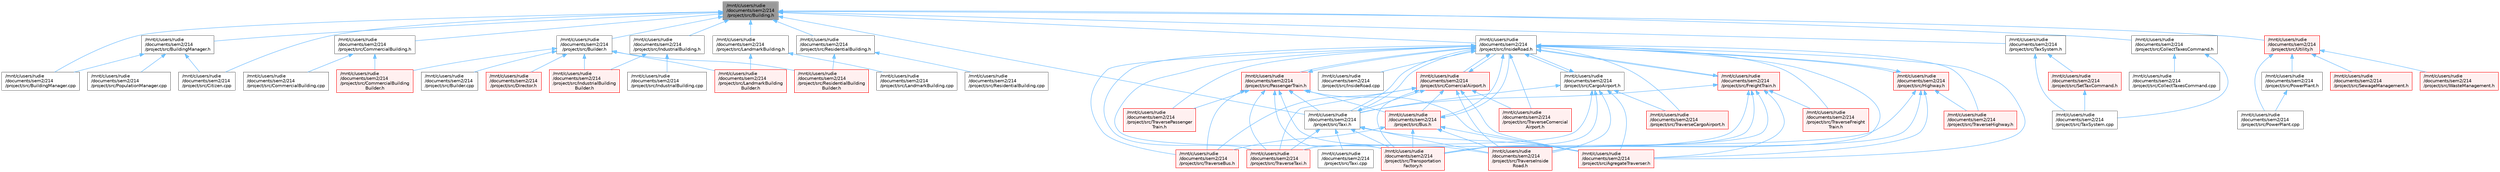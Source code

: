 digraph "/mnt/c/users/rudie/documents/sem2/214/project/src/Building.h"
{
 // LATEX_PDF_SIZE
  bgcolor="transparent";
  edge [fontname=Helvetica,fontsize=10,labelfontname=Helvetica,labelfontsize=10];
  node [fontname=Helvetica,fontsize=10,shape=box,height=0.2,width=0.4];
  Node1 [id="Node000001",label="/mnt/c/users/rudie\l/documents/sem2/214\l/project/src/Building.h",height=0.2,width=0.4,color="gray40", fillcolor="grey60", style="filled", fontcolor="black",tooltip="Definition of the Building class."];
  Node1 -> Node2 [id="edge107_Node000001_Node000002",dir="back",color="steelblue1",style="solid",tooltip=" "];
  Node2 [id="Node000002",label="/mnt/c/users/rudie\l/documents/sem2/214\l/project/src/Builder.h",height=0.2,width=0.4,color="grey40", fillcolor="white", style="filled",URL="$Builder_8h.html",tooltip="Definition of the Builder class."];
  Node2 -> Node3 [id="edge108_Node000002_Node000003",dir="back",color="steelblue1",style="solid",tooltip=" "];
  Node3 [id="Node000003",label="/mnt/c/users/rudie\l/documents/sem2/214\l/project/src/Builder.cpp",height=0.2,width=0.4,color="grey40", fillcolor="white", style="filled",URL="$Builder_8cpp.html",tooltip="Implementation of the Builder class."];
  Node2 -> Node4 [id="edge109_Node000002_Node000004",dir="back",color="steelblue1",style="solid",tooltip=" "];
  Node4 [id="Node000004",label="/mnt/c/users/rudie\l/documents/sem2/214\l/project/src/CommercialBuilding\lBuilder.h",height=0.2,width=0.4,color="red", fillcolor="#FFF0F0", style="filled",URL="$CommercialBuildingBuilder_8h.html",tooltip="Declaration of the CommercialBuildingBuilder class."];
  Node2 -> Node6 [id="edge110_Node000002_Node000006",dir="back",color="steelblue1",style="solid",tooltip=" "];
  Node6 [id="Node000006",label="/mnt/c/users/rudie\l/documents/sem2/214\l/project/src/Director.h",height=0.2,width=0.4,color="red", fillcolor="#FFF0F0", style="filled",URL="$Director_8h_source.html",tooltip=" "];
  Node2 -> Node8 [id="edge111_Node000002_Node000008",dir="back",color="steelblue1",style="solid",tooltip=" "];
  Node8 [id="Node000008",label="/mnt/c/users/rudie\l/documents/sem2/214\l/project/src/IndustrialBuilding\lBuilder.h",height=0.2,width=0.4,color="red", fillcolor="#FFF0F0", style="filled",URL="$IndustrialBuildingBuilder_8h.html",tooltip="Definition of the IndustrialBuildingBuilder class."];
  Node2 -> Node10 [id="edge112_Node000002_Node000010",dir="back",color="steelblue1",style="solid",tooltip=" "];
  Node10 [id="Node000010",label="/mnt/c/users/rudie\l/documents/sem2/214\l/project/src/LandmarkBuilding\lBuilder.h",height=0.2,width=0.4,color="red", fillcolor="#FFF0F0", style="filled",URL="$LandmarkBuildingBuilder_8h.html",tooltip="Definition of the LandmarkBuildingBuilder class."];
  Node2 -> Node12 [id="edge113_Node000002_Node000012",dir="back",color="steelblue1",style="solid",tooltip=" "];
  Node12 [id="Node000012",label="/mnt/c/users/rudie\l/documents/sem2/214\l/project/src/ResidentialBuilding\lBuilder.h",height=0.2,width=0.4,color="red", fillcolor="#FFF0F0", style="filled",URL="$ResidentialBuildingBuilder_8h.html",tooltip="Header file for the ResidentialBuildingBuilder class."];
  Node1 -> Node14 [id="edge114_Node000001_Node000014",dir="back",color="steelblue1",style="solid",tooltip=" "];
  Node14 [id="Node000014",label="/mnt/c/users/rudie\l/documents/sem2/214\l/project/src/BuildingManager.cpp",height=0.2,width=0.4,color="grey40", fillcolor="white", style="filled",URL="$BuildingManager_8cpp.html",tooltip="Implementation of the BuildingManager class."];
  Node1 -> Node15 [id="edge115_Node000001_Node000015",dir="back",color="steelblue1",style="solid",tooltip=" "];
  Node15 [id="Node000015",label="/mnt/c/users/rudie\l/documents/sem2/214\l/project/src/BuildingManager.h",height=0.2,width=0.4,color="grey40", fillcolor="white", style="filled",URL="$BuildingManager_8h.html",tooltip="Definition of the BuildingManager class."];
  Node15 -> Node14 [id="edge116_Node000015_Node000014",dir="back",color="steelblue1",style="solid",tooltip=" "];
  Node15 -> Node16 [id="edge117_Node000015_Node000016",dir="back",color="steelblue1",style="solid",tooltip=" "];
  Node16 [id="Node000016",label="/mnt/c/users/rudie\l/documents/sem2/214\l/project/src/Citizen.cpp",height=0.2,width=0.4,color="grey40", fillcolor="white", style="filled",URL="$Citizen_8cpp.html",tooltip="Implementation of the Citizen class."];
  Node15 -> Node17 [id="edge118_Node000015_Node000017",dir="back",color="steelblue1",style="solid",tooltip=" "];
  Node17 [id="Node000017",label="/mnt/c/users/rudie\l/documents/sem2/214\l/project/src/PopulationManager.cpp",height=0.2,width=0.4,color="grey40", fillcolor="white", style="filled",URL="$PopulationManager_8cpp.html",tooltip="Implementation of the PopulationManager class."];
  Node1 -> Node16 [id="edge119_Node000001_Node000016",dir="back",color="steelblue1",style="solid",tooltip=" "];
  Node1 -> Node18 [id="edge120_Node000001_Node000018",dir="back",color="steelblue1",style="solid",tooltip=" "];
  Node18 [id="Node000018",label="/mnt/c/users/rudie\l/documents/sem2/214\l/project/src/CollectTaxesCommand.h",height=0.2,width=0.4,color="grey40", fillcolor="white", style="filled",URL="$CollectTaxesCommand_8h.html",tooltip="Declaration of the CollectTaxesCommand class."];
  Node18 -> Node19 [id="edge121_Node000018_Node000019",dir="back",color="steelblue1",style="solid",tooltip=" "];
  Node19 [id="Node000019",label="/mnt/c/users/rudie\l/documents/sem2/214\l/project/src/CollectTaxesCommand.cpp",height=0.2,width=0.4,color="grey40", fillcolor="white", style="filled",URL="$CollectTaxesCommand_8cpp.html",tooltip="Implementation of the CollectTaxesCommand class."];
  Node18 -> Node20 [id="edge122_Node000018_Node000020",dir="back",color="steelblue1",style="solid",tooltip=" "];
  Node20 [id="Node000020",label="/mnt/c/users/rudie\l/documents/sem2/214\l/project/src/TaxSystem.cpp",height=0.2,width=0.4,color="grey40", fillcolor="white", style="filled",URL="$TaxSystem_8cpp.html",tooltip="Implementation of the TaxSystem class."];
  Node1 -> Node21 [id="edge123_Node000001_Node000021",dir="back",color="steelblue1",style="solid",tooltip=" "];
  Node21 [id="Node000021",label="/mnt/c/users/rudie\l/documents/sem2/214\l/project/src/CommercialBuilding.h",height=0.2,width=0.4,color="grey40", fillcolor="white", style="filled",URL="$CommercialBuilding_8h.html",tooltip="Declaration of the CommercialBuilding class."];
  Node21 -> Node22 [id="edge124_Node000021_Node000022",dir="back",color="steelblue1",style="solid",tooltip=" "];
  Node22 [id="Node000022",label="/mnt/c/users/rudie\l/documents/sem2/214\l/project/src/CommercialBuilding.cpp",height=0.2,width=0.4,color="grey40", fillcolor="white", style="filled",URL="$CommercialBuilding_8cpp.html",tooltip="Implementation of the CommercialBuilding class."];
  Node21 -> Node4 [id="edge125_Node000021_Node000004",dir="back",color="steelblue1",style="solid",tooltip=" "];
  Node1 -> Node23 [id="edge126_Node000001_Node000023",dir="back",color="steelblue1",style="solid",tooltip=" "];
  Node23 [id="Node000023",label="/mnt/c/users/rudie\l/documents/sem2/214\l/project/src/IndustrialBuilding.h",height=0.2,width=0.4,color="grey40", fillcolor="white", style="filled",URL="$IndustrialBuilding_8h.html",tooltip="Definition of the IndustrialBuilding class."];
  Node23 -> Node24 [id="edge127_Node000023_Node000024",dir="back",color="steelblue1",style="solid",tooltip=" "];
  Node24 [id="Node000024",label="/mnt/c/users/rudie\l/documents/sem2/214\l/project/src/IndustrialBuilding.cpp",height=0.2,width=0.4,color="grey40", fillcolor="white", style="filled",URL="$IndustrialBuilding_8cpp.html",tooltip="Implementation of the IndustrialBuilding class."];
  Node23 -> Node8 [id="edge128_Node000023_Node000008",dir="back",color="steelblue1",style="solid",tooltip=" "];
  Node1 -> Node25 [id="edge129_Node000001_Node000025",dir="back",color="steelblue1",style="solid",tooltip=" "];
  Node25 [id="Node000025",label="/mnt/c/users/rudie\l/documents/sem2/214\l/project/src/InsideRoad.h",height=0.2,width=0.4,color="grey40", fillcolor="white", style="filled",URL="$InsideRoad_8h.html",tooltip="Header file for the InsideRoad class."];
  Node25 -> Node26 [id="edge130_Node000025_Node000026",dir="back",color="steelblue1",style="solid",tooltip=" "];
  Node26 [id="Node000026",label="/mnt/c/users/rudie\l/documents/sem2/214\l/project/src/AgregateTraverser.h",height=0.2,width=0.4,color="red", fillcolor="#FFF0F0", style="filled",URL="$AgregateTraverser_8h.html",tooltip="Defines the AgregateTraverser class and its interface for creating CityTraverser objects."];
  Node25 -> Node29 [id="edge131_Node000025_Node000029",dir="back",color="steelblue1",style="solid",tooltip=" "];
  Node29 [id="Node000029",label="/mnt/c/users/rudie\l/documents/sem2/214\l/project/src/Bus.h",height=0.2,width=0.4,color="red", fillcolor="#FFF0F0", style="filled",URL="$Bus_8h.html",tooltip="Header file for the Bus class."];
  Node29 -> Node26 [id="edge132_Node000029_Node000026",dir="back",color="steelblue1",style="solid",tooltip=" "];
  Node29 -> Node25 [id="edge133_Node000029_Node000025",dir="back",color="steelblue1",style="solid",tooltip=" "];
  Node29 -> Node31 [id="edge134_Node000029_Node000031",dir="back",color="steelblue1",style="solid",tooltip=" "];
  Node31 [id="Node000031",label="/mnt/c/users/rudie\l/documents/sem2/214\l/project/src/Transportation\lFactory.h",height=0.2,width=0.4,color="red", fillcolor="#FFF0F0", style="filled",URL="$TransportationFactory_8h.html",tooltip="Header file for the TransportationFactory class."];
  Node29 -> Node35 [id="edge135_Node000029_Node000035",dir="back",color="steelblue1",style="solid",tooltip=" "];
  Node35 [id="Node000035",label="/mnt/c/users/rudie\l/documents/sem2/214\l/project/src/TraverseBus.h",height=0.2,width=0.4,color="red", fillcolor="#FFF0F0", style="filled",URL="$TraverseBus_8h.html",tooltip="Header file for the TraverseBus class."];
  Node29 -> Node39 [id="edge136_Node000029_Node000039",dir="back",color="steelblue1",style="solid",tooltip=" "];
  Node39 [id="Node000039",label="/mnt/c/users/rudie\l/documents/sem2/214\l/project/src/TraverseInside\lRoad.h",height=0.2,width=0.4,color="red", fillcolor="#FFF0F0", style="filled",URL="$TraverseInsideRoad_8h.html",tooltip="Header file for the TraverseInsideRoad class."];
  Node25 -> Node41 [id="edge137_Node000025_Node000041",dir="back",color="steelblue1",style="solid",tooltip=" "];
  Node41 [id="Node000041",label="/mnt/c/users/rudie\l/documents/sem2/214\l/project/src/CargoAirport.h",height=0.2,width=0.4,color="grey40", fillcolor="white", style="filled",URL="$CargoAirport_8h.html",tooltip="Header file for the CargoAirport class."];
  Node41 -> Node26 [id="edge138_Node000041_Node000026",dir="back",color="steelblue1",style="solid",tooltip=" "];
  Node41 -> Node25 [id="edge139_Node000041_Node000025",dir="back",color="steelblue1",style="solid",tooltip=" "];
  Node41 -> Node42 [id="edge140_Node000041_Node000042",dir="back",color="steelblue1",style="solid",tooltip=" "];
  Node42 [id="Node000042",label="/mnt/c/users/rudie\l/documents/sem2/214\l/project/src/Taxi.h",height=0.2,width=0.4,color="grey40", fillcolor="white", style="filled",URL="$Taxi_8h.html",tooltip="Header file for the Taxi class, which represents a taxi in a public transit system."];
  Node42 -> Node26 [id="edge141_Node000042_Node000026",dir="back",color="steelblue1",style="solid",tooltip=" "];
  Node42 -> Node25 [id="edge142_Node000042_Node000025",dir="back",color="steelblue1",style="solid",tooltip=" "];
  Node42 -> Node43 [id="edge143_Node000042_Node000043",dir="back",color="steelblue1",style="solid",tooltip=" "];
  Node43 [id="Node000043",label="/mnt/c/users/rudie\l/documents/sem2/214\l/project/src/Taxi.cpp",height=0.2,width=0.4,color="grey40", fillcolor="white", style="filled",URL="$Taxi_8cpp.html",tooltip="Implementation of the Taxi class."];
  Node42 -> Node31 [id="edge144_Node000042_Node000031",dir="back",color="steelblue1",style="solid",tooltip=" "];
  Node42 -> Node39 [id="edge145_Node000042_Node000039",dir="back",color="steelblue1",style="solid",tooltip=" "];
  Node42 -> Node44 [id="edge146_Node000042_Node000044",dir="back",color="steelblue1",style="solid",tooltip=" "];
  Node44 [id="Node000044",label="/mnt/c/users/rudie\l/documents/sem2/214\l/project/src/TraverseTaxi.h",height=0.2,width=0.4,color="red", fillcolor="#FFF0F0", style="filled",URL="$TraverseTaxi_8h.html",tooltip="Header file for the TraverseTaxi class."];
  Node41 -> Node31 [id="edge147_Node000041_Node000031",dir="back",color="steelblue1",style="solid",tooltip=" "];
  Node41 -> Node46 [id="edge148_Node000041_Node000046",dir="back",color="steelblue1",style="solid",tooltip=" "];
  Node46 [id="Node000046",label="/mnt/c/users/rudie\l/documents/sem2/214\l/project/src/TraverseCargoAirport.h",height=0.2,width=0.4,color="red", fillcolor="#FFF0F0", style="filled",URL="$TraverseCargoAirport_8h.html",tooltip="Header file for the TraverseCargoAirport class."];
  Node41 -> Node39 [id="edge149_Node000041_Node000039",dir="back",color="steelblue1",style="solid",tooltip=" "];
  Node41 -> Node44 [id="edge150_Node000041_Node000044",dir="back",color="steelblue1",style="solid",tooltip=" "];
  Node25 -> Node48 [id="edge151_Node000025_Node000048",dir="back",color="steelblue1",style="solid",tooltip=" "];
  Node48 [id="Node000048",label="/mnt/c/users/rudie\l/documents/sem2/214\l/project/src/ComercialAirport.h",height=0.2,width=0.4,color="red", fillcolor="#FFF0F0", style="filled",URL="$ComercialAirport_8h.html",tooltip="Defines the ComercialAirport class which inherits from the Airport class."];
  Node48 -> Node26 [id="edge152_Node000048_Node000026",dir="back",color="steelblue1",style="solid",tooltip=" "];
  Node48 -> Node29 [id="edge153_Node000048_Node000029",dir="back",color="steelblue1",style="solid",tooltip=" "];
  Node48 -> Node25 [id="edge154_Node000048_Node000025",dir="back",color="steelblue1",style="solid",tooltip=" "];
  Node48 -> Node42 [id="edge155_Node000048_Node000042",dir="back",color="steelblue1",style="solid",tooltip=" "];
  Node48 -> Node31 [id="edge156_Node000048_Node000031",dir="back",color="steelblue1",style="solid",tooltip=" "];
  Node48 -> Node35 [id="edge157_Node000048_Node000035",dir="back",color="steelblue1",style="solid",tooltip=" "];
  Node48 -> Node50 [id="edge158_Node000048_Node000050",dir="back",color="steelblue1",style="solid",tooltip=" "];
  Node50 [id="Node000050",label="/mnt/c/users/rudie\l/documents/sem2/214\l/project/src/TraverseComercial\lAirport.h",height=0.2,width=0.4,color="red", fillcolor="#FFF0F0", style="filled",URL="$TraverseComercialAirport_8h.html",tooltip="Header file for the TraverseComercialAirport class."];
  Node48 -> Node39 [id="edge159_Node000048_Node000039",dir="back",color="steelblue1",style="solid",tooltip=" "];
  Node48 -> Node44 [id="edge160_Node000048_Node000044",dir="back",color="steelblue1",style="solid",tooltip=" "];
  Node25 -> Node52 [id="edge161_Node000025_Node000052",dir="back",color="steelblue1",style="solid",tooltip=" "];
  Node52 [id="Node000052",label="/mnt/c/users/rudie\l/documents/sem2/214\l/project/src/FreightTrain.h",height=0.2,width=0.4,color="red", fillcolor="#FFF0F0", style="filled",URL="$FreightTrain_8h.html",tooltip="Header file for the FreightTrain class."];
  Node52 -> Node26 [id="edge162_Node000052_Node000026",dir="back",color="steelblue1",style="solid",tooltip=" "];
  Node52 -> Node25 [id="edge163_Node000052_Node000025",dir="back",color="steelblue1",style="solid",tooltip=" "];
  Node52 -> Node42 [id="edge164_Node000052_Node000042",dir="back",color="steelblue1",style="solid",tooltip=" "];
  Node52 -> Node31 [id="edge165_Node000052_Node000031",dir="back",color="steelblue1",style="solid",tooltip=" "];
  Node52 -> Node54 [id="edge166_Node000052_Node000054",dir="back",color="steelblue1",style="solid",tooltip=" "];
  Node54 [id="Node000054",label="/mnt/c/users/rudie\l/documents/sem2/214\l/project/src/TraverseFreight\lTrain.h",height=0.2,width=0.4,color="red", fillcolor="#FFF0F0", style="filled",URL="$TraverseFreightTrain_8h.html",tooltip="Header file for the TraverseFreightTrain class."];
  Node52 -> Node39 [id="edge167_Node000052_Node000039",dir="back",color="steelblue1",style="solid",tooltip=" "];
  Node52 -> Node44 [id="edge168_Node000052_Node000044",dir="back",color="steelblue1",style="solid",tooltip=" "];
  Node25 -> Node56 [id="edge169_Node000025_Node000056",dir="back",color="steelblue1",style="solid",tooltip=" "];
  Node56 [id="Node000056",label="/mnt/c/users/rudie\l/documents/sem2/214\l/project/src/Highway.h",height=0.2,width=0.4,color="red", fillcolor="#FFF0F0", style="filled",URL="$Highway_8h.html",tooltip="Header file for the Highway class."];
  Node56 -> Node26 [id="edge170_Node000056_Node000026",dir="back",color="steelblue1",style="solid",tooltip=" "];
  Node56 -> Node25 [id="edge171_Node000056_Node000025",dir="back",color="steelblue1",style="solid",tooltip=" "];
  Node56 -> Node31 [id="edge172_Node000056_Node000031",dir="back",color="steelblue1",style="solid",tooltip=" "];
  Node56 -> Node58 [id="edge173_Node000056_Node000058",dir="back",color="steelblue1",style="solid",tooltip=" "];
  Node58 [id="Node000058",label="/mnt/c/users/rudie\l/documents/sem2/214\l/project/src/TraverseHighway.h",height=0.2,width=0.4,color="red", fillcolor="#FFF0F0", style="filled",URL="$TraverseHighway_8h.html",tooltip="Header file for the TraverseHighway class."];
  Node56 -> Node39 [id="edge174_Node000056_Node000039",dir="back",color="steelblue1",style="solid",tooltip=" "];
  Node25 -> Node60 [id="edge175_Node000025_Node000060",dir="back",color="steelblue1",style="solid",tooltip=" "];
  Node60 [id="Node000060",label="/mnt/c/users/rudie\l/documents/sem2/214\l/project/src/InsideRoad.cpp",height=0.2,width=0.4,color="grey40", fillcolor="white", style="filled",URL="$InsideRoad_8cpp.html",tooltip="Implementation of the InsideRoad class."];
  Node25 -> Node61 [id="edge176_Node000025_Node000061",dir="back",color="steelblue1",style="solid",tooltip=" "];
  Node61 [id="Node000061",label="/mnt/c/users/rudie\l/documents/sem2/214\l/project/src/PassengerTrain.h",height=0.2,width=0.4,color="red", fillcolor="#FFF0F0", style="filled",URL="$PassengerTrain_8h.html",tooltip="Header file for the PassengerTrain class."];
  Node61 -> Node26 [id="edge177_Node000061_Node000026",dir="back",color="steelblue1",style="solid",tooltip=" "];
  Node61 -> Node29 [id="edge178_Node000061_Node000029",dir="back",color="steelblue1",style="solid",tooltip=" "];
  Node61 -> Node25 [id="edge179_Node000061_Node000025",dir="back",color="steelblue1",style="solid",tooltip=" "];
  Node61 -> Node42 [id="edge180_Node000061_Node000042",dir="back",color="steelblue1",style="solid",tooltip=" "];
  Node61 -> Node31 [id="edge181_Node000061_Node000031",dir="back",color="steelblue1",style="solid",tooltip=" "];
  Node61 -> Node35 [id="edge182_Node000061_Node000035",dir="back",color="steelblue1",style="solid",tooltip=" "];
  Node61 -> Node39 [id="edge183_Node000061_Node000039",dir="back",color="steelblue1",style="solid",tooltip=" "];
  Node61 -> Node63 [id="edge184_Node000061_Node000063",dir="back",color="steelblue1",style="solid",tooltip=" "];
  Node63 [id="Node000063",label="/mnt/c/users/rudie\l/documents/sem2/214\l/project/src/TraversePassenger\lTrain.h",height=0.2,width=0.4,color="red", fillcolor="#FFF0F0", style="filled",URL="$TraversePassengerTrain_8h.html",tooltip="Header file for the TraversePassengerTrain class."];
  Node61 -> Node44 [id="edge185_Node000061_Node000044",dir="back",color="steelblue1",style="solid",tooltip=" "];
  Node25 -> Node42 [id="edge186_Node000025_Node000042",dir="back",color="steelblue1",style="solid",tooltip=" "];
  Node25 -> Node31 [id="edge187_Node000025_Node000031",dir="back",color="steelblue1",style="solid",tooltip=" "];
  Node25 -> Node35 [id="edge188_Node000025_Node000035",dir="back",color="steelblue1",style="solid",tooltip=" "];
  Node25 -> Node46 [id="edge189_Node000025_Node000046",dir="back",color="steelblue1",style="solid",tooltip=" "];
  Node25 -> Node50 [id="edge190_Node000025_Node000050",dir="back",color="steelblue1",style="solid",tooltip=" "];
  Node25 -> Node54 [id="edge191_Node000025_Node000054",dir="back",color="steelblue1",style="solid",tooltip=" "];
  Node25 -> Node58 [id="edge192_Node000025_Node000058",dir="back",color="steelblue1",style="solid",tooltip=" "];
  Node25 -> Node39 [id="edge193_Node000025_Node000039",dir="back",color="steelblue1",style="solid",tooltip=" "];
  Node25 -> Node63 [id="edge194_Node000025_Node000063",dir="back",color="steelblue1",style="solid",tooltip=" "];
  Node25 -> Node44 [id="edge195_Node000025_Node000044",dir="back",color="steelblue1",style="solid",tooltip=" "];
  Node1 -> Node65 [id="edge196_Node000001_Node000065",dir="back",color="steelblue1",style="solid",tooltip=" "];
  Node65 [id="Node000065",label="/mnt/c/users/rudie\l/documents/sem2/214\l/project/src/LandmarkBuilding.h",height=0.2,width=0.4,color="grey40", fillcolor="white", style="filled",URL="$LandmarkBuilding_8h.html",tooltip="Definition of the LandmarkBuilding class."];
  Node65 -> Node66 [id="edge197_Node000065_Node000066",dir="back",color="steelblue1",style="solid",tooltip=" "];
  Node66 [id="Node000066",label="/mnt/c/users/rudie\l/documents/sem2/214\l/project/src/LandmarkBuilding.cpp",height=0.2,width=0.4,color="grey40", fillcolor="white", style="filled",URL="$LandmarkBuilding_8cpp.html",tooltip="Implementation of the LandmarkBuilding class."];
  Node65 -> Node10 [id="edge198_Node000065_Node000010",dir="back",color="steelblue1",style="solid",tooltip=" "];
  Node1 -> Node67 [id="edge199_Node000001_Node000067",dir="back",color="steelblue1",style="solid",tooltip=" "];
  Node67 [id="Node000067",label="/mnt/c/users/rudie\l/documents/sem2/214\l/project/src/ResidentialBuilding.h",height=0.2,width=0.4,color="grey40", fillcolor="white", style="filled",URL="$ResidentialBuilding_8h.html",tooltip="Header file for the ResidentialBuilding class."];
  Node67 -> Node68 [id="edge200_Node000067_Node000068",dir="back",color="steelblue1",style="solid",tooltip=" "];
  Node68 [id="Node000068",label="/mnt/c/users/rudie\l/documents/sem2/214\l/project/src/ResidentialBuilding.cpp",height=0.2,width=0.4,color="grey40", fillcolor="white", style="filled",URL="$ResidentialBuilding_8cpp.html",tooltip="Implementation of the ResidentialBuilding class."];
  Node67 -> Node12 [id="edge201_Node000067_Node000012",dir="back",color="steelblue1",style="solid",tooltip=" "];
  Node1 -> Node69 [id="edge202_Node000001_Node000069",dir="back",color="steelblue1",style="solid",tooltip=" "];
  Node69 [id="Node000069",label="/mnt/c/users/rudie\l/documents/sem2/214\l/project/src/TaxSystem.h",height=0.2,width=0.4,color="grey40", fillcolor="white", style="filled",URL="$TaxSystem_8h_source.html",tooltip=" "];
  Node69 -> Node70 [id="edge203_Node000069_Node000070",dir="back",color="steelblue1",style="solid",tooltip=" "];
  Node70 [id="Node000070",label="/mnt/c/users/rudie\l/documents/sem2/214\l/project/src/SetTaxCommand.h",height=0.2,width=0.4,color="red", fillcolor="#FFF0F0", style="filled",URL="$SetTaxCommand_8h.html",tooltip="Declaration of the SetTaxCommand class."];
  Node70 -> Node20 [id="edge204_Node000070_Node000020",dir="back",color="steelblue1",style="solid",tooltip=" "];
  Node69 -> Node20 [id="edge205_Node000069_Node000020",dir="back",color="steelblue1",style="solid",tooltip=" "];
  Node1 -> Node42 [id="edge206_Node000001_Node000042",dir="back",color="steelblue1",style="solid",tooltip=" "];
  Node1 -> Node72 [id="edge207_Node000001_Node000072",dir="back",color="steelblue1",style="solid",tooltip=" "];
  Node72 [id="Node000072",label="/mnt/c/users/rudie\l/documents/sem2/214\l/project/src/Utility.h",height=0.2,width=0.4,color="red", fillcolor="#FFF0F0", style="filled",URL="$Utility_8h.html",tooltip="Declaration of the Utility class."];
  Node72 -> Node73 [id="edge208_Node000072_Node000073",dir="back",color="steelblue1",style="solid",tooltip=" "];
  Node73 [id="Node000073",label="/mnt/c/users/rudie\l/documents/sem2/214\l/project/src/PowerPlant.cpp",height=0.2,width=0.4,color="grey40", fillcolor="white", style="filled",URL="$PowerPlant_8cpp.html",tooltip="Implementation of the PowerPlant class."];
  Node72 -> Node74 [id="edge209_Node000072_Node000074",dir="back",color="steelblue1",style="solid",tooltip=" "];
  Node74 [id="Node000074",label="/mnt/c/users/rudie\l/documents/sem2/214\l/project/src/PowerPlant.h",height=0.2,width=0.4,color="grey40", fillcolor="white", style="filled",URL="$PowerPlant_8h.html",tooltip="Definition of the PowerPlant class."];
  Node74 -> Node73 [id="edge210_Node000074_Node000073",dir="back",color="steelblue1",style="solid",tooltip=" "];
  Node72 -> Node75 [id="edge211_Node000072_Node000075",dir="back",color="steelblue1",style="solid",tooltip=" "];
  Node75 [id="Node000075",label="/mnt/c/users/rudie\l/documents/sem2/214\l/project/src/SewageManagement.h",height=0.2,width=0.4,color="red", fillcolor="#FFF0F0", style="filled",URL="$SewageManagement_8h.html",tooltip="Declaration of the SewageManagement class."];
  Node72 -> Node77 [id="edge212_Node000072_Node000077",dir="back",color="steelblue1",style="solid",tooltip=" "];
  Node77 [id="Node000077",label="/mnt/c/users/rudie\l/documents/sem2/214\l/project/src/WasteManagement.h",height=0.2,width=0.4,color="red", fillcolor="#FFF0F0", style="filled",URL="$WasteManagement_8h.html",tooltip="Declaration of the WasteManagement class."];
}
